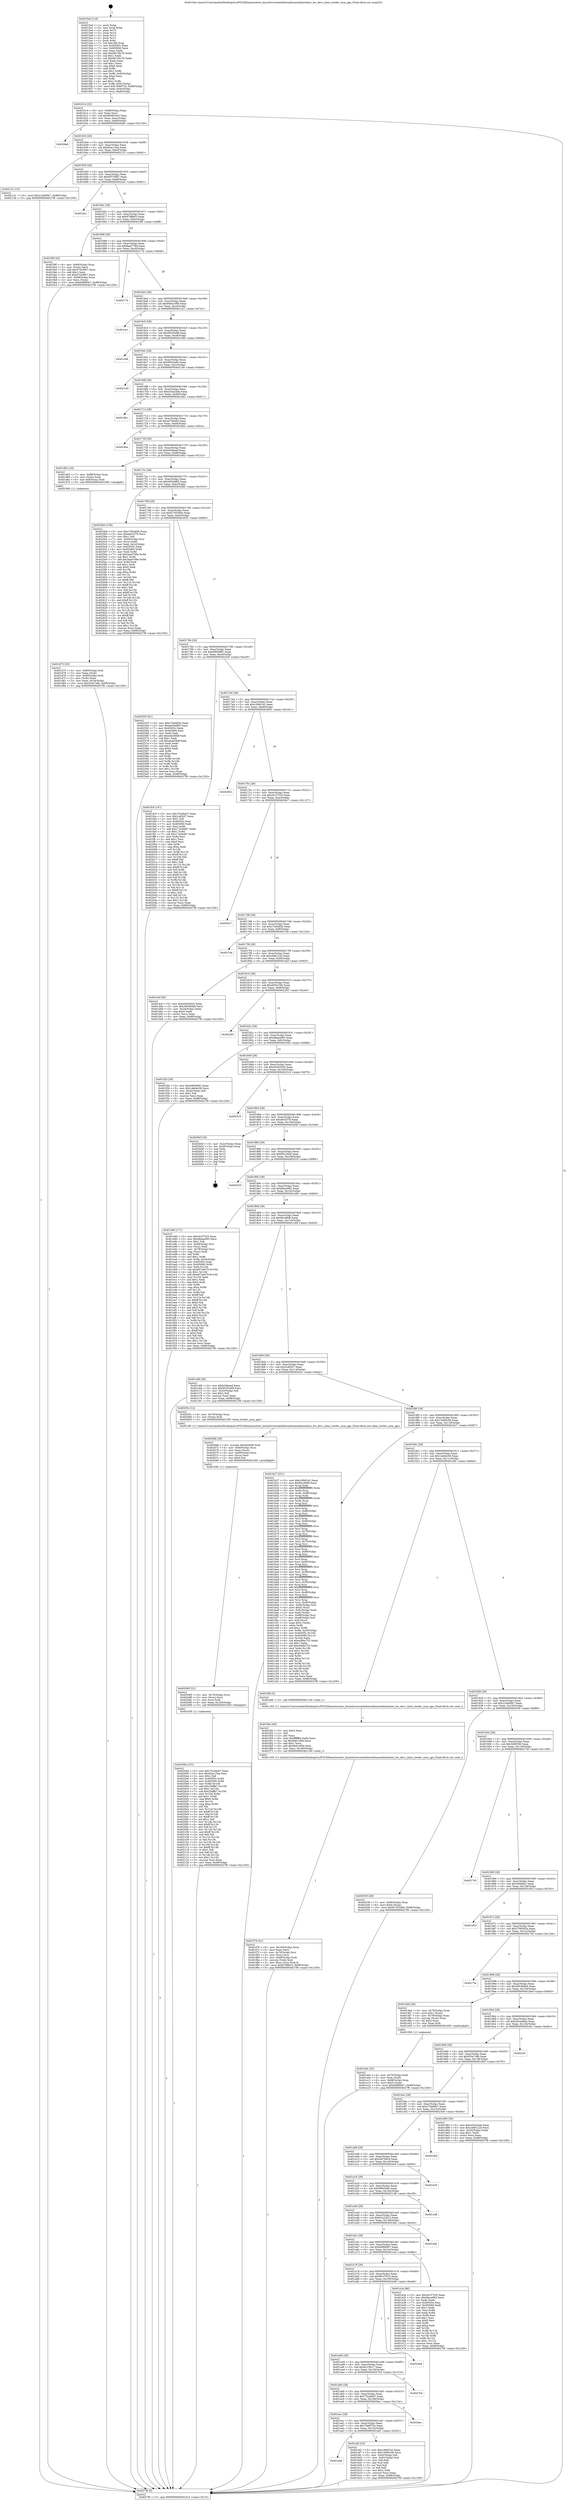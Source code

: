 digraph "0x4015a0" {
  label = "0x4015a0 (/mnt/c/Users/mathe/Desktop/tcc/POCII/binaries/extr_linuxdriversnetethernethuaweihinichinic_hw_dev.c_hinic_hwdev_num_qps_Final-ollvm.out::main(0))"
  labelloc = "t"
  node[shape=record]

  Entry [label="",width=0.3,height=0.3,shape=circle,fillcolor=black,style=filled]
  "0x401614" [label="{
     0x401614 [32]\l
     | [instrs]\l
     &nbsp;&nbsp;0x401614 \<+6\>: mov -0x98(%rbp),%eax\l
     &nbsp;&nbsp;0x40161a \<+2\>: mov %eax,%ecx\l
     &nbsp;&nbsp;0x40161c \<+6\>: sub $0x80081643,%ecx\l
     &nbsp;&nbsp;0x401622 \<+6\>: mov %eax,-0xac(%rbp)\l
     &nbsp;&nbsp;0x401628 \<+6\>: mov %ecx,-0xb0(%rbp)\l
     &nbsp;&nbsp;0x40162e \<+6\>: je 00000000004026a6 \<main+0x1106\>\l
  }"]
  "0x4026a6" [label="{
     0x4026a6\l
  }", style=dashed]
  "0x401634" [label="{
     0x401634 [28]\l
     | [instrs]\l
     &nbsp;&nbsp;0x401634 \<+5\>: jmp 0000000000401639 \<main+0x99\>\l
     &nbsp;&nbsp;0x401639 \<+6\>: mov -0xac(%rbp),%eax\l
     &nbsp;&nbsp;0x40163f \<+5\>: sub $0x82ac15ea,%eax\l
     &nbsp;&nbsp;0x401644 \<+6\>: mov %eax,-0xb4(%rbp)\l
     &nbsp;&nbsp;0x40164a \<+6\>: je 0000000000402131 \<main+0xb91\>\l
  }"]
  Exit [label="",width=0.3,height=0.3,shape=circle,fillcolor=black,style=filled,peripheries=2]
  "0x402131" [label="{
     0x402131 [15]\l
     | [instrs]\l
     &nbsp;&nbsp;0x402131 \<+10\>: movl $0x21de00b7,-0x98(%rbp)\l
     &nbsp;&nbsp;0x40213b \<+5\>: jmp 00000000004027f6 \<main+0x1256\>\l
  }"]
  "0x401650" [label="{
     0x401650 [28]\l
     | [instrs]\l
     &nbsp;&nbsp;0x401650 \<+5\>: jmp 0000000000401655 \<main+0xb5\>\l
     &nbsp;&nbsp;0x401655 \<+6\>: mov -0xac(%rbp),%eax\l
     &nbsp;&nbsp;0x40165b \<+5\>: sub $0x85578fd7,%eax\l
     &nbsp;&nbsp;0x401660 \<+6\>: mov %eax,-0xb8(%rbp)\l
     &nbsp;&nbsp;0x401666 \<+6\>: je 00000000004022a1 \<main+0xd01\>\l
  }"]
  "0x40209a" [label="{
     0x40209a [151]\l
     | [instrs]\l
     &nbsp;&nbsp;0x40209a \<+5\>: mov $0x752e8a07,%eax\l
     &nbsp;&nbsp;0x40209f \<+5\>: mov $0x82ac15ea,%esi\l
     &nbsp;&nbsp;0x4020a4 \<+2\>: mov $0x1,%dl\l
     &nbsp;&nbsp;0x4020a6 \<+8\>: mov 0x40505c,%r8d\l
     &nbsp;&nbsp;0x4020ae \<+8\>: mov 0x405060,%r9d\l
     &nbsp;&nbsp;0x4020b6 \<+3\>: mov %r8d,%r10d\l
     &nbsp;&nbsp;0x4020b9 \<+7\>: add $0x25dffa7,%r10d\l
     &nbsp;&nbsp;0x4020c0 \<+4\>: sub $0x1,%r10d\l
     &nbsp;&nbsp;0x4020c4 \<+7\>: sub $0x25dffa7,%r10d\l
     &nbsp;&nbsp;0x4020cb \<+4\>: imul %r10d,%r8d\l
     &nbsp;&nbsp;0x4020cf \<+4\>: and $0x1,%r8d\l
     &nbsp;&nbsp;0x4020d3 \<+4\>: cmp $0x0,%r8d\l
     &nbsp;&nbsp;0x4020d7 \<+4\>: sete %r11b\l
     &nbsp;&nbsp;0x4020db \<+4\>: cmp $0xa,%r9d\l
     &nbsp;&nbsp;0x4020df \<+3\>: setl %bl\l
     &nbsp;&nbsp;0x4020e2 \<+3\>: mov %r11b,%r14b\l
     &nbsp;&nbsp;0x4020e5 \<+4\>: xor $0xff,%r14b\l
     &nbsp;&nbsp;0x4020e9 \<+3\>: mov %bl,%r15b\l
     &nbsp;&nbsp;0x4020ec \<+4\>: xor $0xff,%r15b\l
     &nbsp;&nbsp;0x4020f0 \<+3\>: xor $0x1,%dl\l
     &nbsp;&nbsp;0x4020f3 \<+3\>: mov %r14b,%r12b\l
     &nbsp;&nbsp;0x4020f6 \<+4\>: and $0xff,%r12b\l
     &nbsp;&nbsp;0x4020fa \<+3\>: and %dl,%r11b\l
     &nbsp;&nbsp;0x4020fd \<+3\>: mov %r15b,%r13b\l
     &nbsp;&nbsp;0x402100 \<+4\>: and $0xff,%r13b\l
     &nbsp;&nbsp;0x402104 \<+2\>: and %dl,%bl\l
     &nbsp;&nbsp;0x402106 \<+3\>: or %r11b,%r12b\l
     &nbsp;&nbsp;0x402109 \<+3\>: or %bl,%r13b\l
     &nbsp;&nbsp;0x40210c \<+3\>: xor %r13b,%r12b\l
     &nbsp;&nbsp;0x40210f \<+3\>: or %r15b,%r14b\l
     &nbsp;&nbsp;0x402112 \<+4\>: xor $0xff,%r14b\l
     &nbsp;&nbsp;0x402116 \<+3\>: or $0x1,%dl\l
     &nbsp;&nbsp;0x402119 \<+3\>: and %dl,%r14b\l
     &nbsp;&nbsp;0x40211c \<+3\>: or %r14b,%r12b\l
     &nbsp;&nbsp;0x40211f \<+4\>: test $0x1,%r12b\l
     &nbsp;&nbsp;0x402123 \<+3\>: cmovne %esi,%eax\l
     &nbsp;&nbsp;0x402126 \<+6\>: mov %eax,-0x98(%rbp)\l
     &nbsp;&nbsp;0x40212c \<+5\>: jmp 00000000004027f6 \<main+0x1256\>\l
  }"]
  "0x4022a1" [label="{
     0x4022a1\l
  }", style=dashed]
  "0x40166c" [label="{
     0x40166c [28]\l
     | [instrs]\l
     &nbsp;&nbsp;0x40166c \<+5\>: jmp 0000000000401671 \<main+0xd1\>\l
     &nbsp;&nbsp;0x401671 \<+6\>: mov -0xac(%rbp),%eax\l
     &nbsp;&nbsp;0x401677 \<+5\>: sub $0x878ffe03,%eax\l
     &nbsp;&nbsp;0x40167c \<+6\>: mov %eax,-0xbc(%rbp)\l
     &nbsp;&nbsp;0x401682 \<+6\>: je 0000000000401f9f \<main+0x9ff\>\l
  }"]
  "0x402085" [label="{
     0x402085 [21]\l
     | [instrs]\l
     &nbsp;&nbsp;0x402085 \<+4\>: mov -0x70(%rbp),%rcx\l
     &nbsp;&nbsp;0x402089 \<+3\>: mov (%rcx),%rcx\l
     &nbsp;&nbsp;0x40208c \<+3\>: mov %rcx,%rdi\l
     &nbsp;&nbsp;0x40208f \<+6\>: mov %eax,-0x164(%rbp)\l
     &nbsp;&nbsp;0x402095 \<+5\>: call 0000000000401030 \<free@plt\>\l
     | [calls]\l
     &nbsp;&nbsp;0x401030 \{1\} (unknown)\l
  }"]
  "0x401f9f" [label="{
     0x401f9f [42]\l
     | [instrs]\l
     &nbsp;&nbsp;0x401f9f \<+4\>: mov -0x68(%rbp),%rax\l
     &nbsp;&nbsp;0x401fa3 \<+2\>: mov (%rax),%ecx\l
     &nbsp;&nbsp;0x401fa5 \<+6\>: add $0xd7d1f667,%ecx\l
     &nbsp;&nbsp;0x401fab \<+3\>: add $0x1,%ecx\l
     &nbsp;&nbsp;0x401fae \<+6\>: sub $0xd7d1f667,%ecx\l
     &nbsp;&nbsp;0x401fb4 \<+4\>: mov -0x68(%rbp),%rax\l
     &nbsp;&nbsp;0x401fb8 \<+2\>: mov %ecx,(%rax)\l
     &nbsp;&nbsp;0x401fba \<+10\>: movl $0x64f990b7,-0x98(%rbp)\l
     &nbsp;&nbsp;0x401fc4 \<+5\>: jmp 00000000004027f6 \<main+0x1256\>\l
  }"]
  "0x401688" [label="{
     0x401688 [28]\l
     | [instrs]\l
     &nbsp;&nbsp;0x401688 \<+5\>: jmp 000000000040168d \<main+0xed\>\l
     &nbsp;&nbsp;0x40168d \<+6\>: mov -0xac(%rbp),%eax\l
     &nbsp;&nbsp;0x401693 \<+5\>: sub $0x8aef778d,%eax\l
     &nbsp;&nbsp;0x401698 \<+6\>: mov %eax,-0xc0(%rbp)\l
     &nbsp;&nbsp;0x40169e \<+6\>: je 000000000040217d \<main+0xbdd\>\l
  }"]
  "0x402068" [label="{
     0x402068 [29]\l
     | [instrs]\l
     &nbsp;&nbsp;0x402068 \<+10\>: movabs $0x4030d6,%rdi\l
     &nbsp;&nbsp;0x402072 \<+4\>: mov -0x60(%rbp),%rcx\l
     &nbsp;&nbsp;0x402076 \<+2\>: mov %eax,(%rcx)\l
     &nbsp;&nbsp;0x402078 \<+4\>: mov -0x60(%rbp),%rcx\l
     &nbsp;&nbsp;0x40207c \<+2\>: mov (%rcx),%esi\l
     &nbsp;&nbsp;0x40207e \<+2\>: mov $0x0,%al\l
     &nbsp;&nbsp;0x402080 \<+5\>: call 0000000000401040 \<printf@plt\>\l
     | [calls]\l
     &nbsp;&nbsp;0x401040 \{1\} (unknown)\l
  }"]
  "0x40217d" [label="{
     0x40217d\l
  }", style=dashed]
  "0x4016a4" [label="{
     0x4016a4 [28]\l
     | [instrs]\l
     &nbsp;&nbsp;0x4016a4 \<+5\>: jmp 00000000004016a9 \<main+0x109\>\l
     &nbsp;&nbsp;0x4016a9 \<+6\>: mov -0xac(%rbp),%eax\l
     &nbsp;&nbsp;0x4016af \<+5\>: sub $0x946d1066,%eax\l
     &nbsp;&nbsp;0x4016b4 \<+6\>: mov %eax,-0xc4(%rbp)\l
     &nbsp;&nbsp;0x4016ba \<+6\>: je 0000000000401ce1 \<main+0x741\>\l
  }"]
  "0x401f76" [label="{
     0x401f76 [41]\l
     | [instrs]\l
     &nbsp;&nbsp;0x401f76 \<+6\>: mov -0x160(%rbp),%ecx\l
     &nbsp;&nbsp;0x401f7c \<+3\>: imul %eax,%ecx\l
     &nbsp;&nbsp;0x401f7f \<+4\>: mov -0x70(%rbp),%rsi\l
     &nbsp;&nbsp;0x401f83 \<+3\>: mov (%rsi),%rsi\l
     &nbsp;&nbsp;0x401f86 \<+4\>: mov -0x68(%rbp),%rdi\l
     &nbsp;&nbsp;0x401f8a \<+3\>: movslq (%rdi),%rdi\l
     &nbsp;&nbsp;0x401f8d \<+3\>: mov %ecx,(%rsi,%rdi,4)\l
     &nbsp;&nbsp;0x401f90 \<+10\>: movl $0x878ffe03,-0x98(%rbp)\l
     &nbsp;&nbsp;0x401f9a \<+5\>: jmp 00000000004027f6 \<main+0x1256\>\l
  }"]
  "0x401ce1" [label="{
     0x401ce1\l
  }", style=dashed]
  "0x4016c0" [label="{
     0x4016c0 [28]\l
     | [instrs]\l
     &nbsp;&nbsp;0x4016c0 \<+5\>: jmp 00000000004016c5 \<main+0x125\>\l
     &nbsp;&nbsp;0x4016c5 \<+6\>: mov -0xac(%rbp),%eax\l
     &nbsp;&nbsp;0x4016cb \<+5\>: sub $0x95203e6f,%eax\l
     &nbsp;&nbsp;0x4016d0 \<+6\>: mov %eax,-0xc8(%rbp)\l
     &nbsp;&nbsp;0x4016d6 \<+6\>: je 0000000000401c86 \<main+0x6e6\>\l
  }"]
  "0x401f4e" [label="{
     0x401f4e [40]\l
     | [instrs]\l
     &nbsp;&nbsp;0x401f4e \<+5\>: mov $0x2,%ecx\l
     &nbsp;&nbsp;0x401f53 \<+1\>: cltd\l
     &nbsp;&nbsp;0x401f54 \<+2\>: idiv %ecx\l
     &nbsp;&nbsp;0x401f56 \<+6\>: imul $0xfffffffe,%edx,%ecx\l
     &nbsp;&nbsp;0x401f5c \<+6\>: sub $0x9e61ef5d,%ecx\l
     &nbsp;&nbsp;0x401f62 \<+3\>: add $0x1,%ecx\l
     &nbsp;&nbsp;0x401f65 \<+6\>: add $0x9e61ef5d,%ecx\l
     &nbsp;&nbsp;0x401f6b \<+6\>: mov %ecx,-0x160(%rbp)\l
     &nbsp;&nbsp;0x401f71 \<+5\>: call 0000000000401160 \<next_i\>\l
     | [calls]\l
     &nbsp;&nbsp;0x401160 \{1\} (/mnt/c/Users/mathe/Desktop/tcc/POCII/binaries/extr_linuxdriversnetethernethuaweihinichinic_hw_dev.c_hinic_hwdev_num_qps_Final-ollvm.out::next_i)\l
  }"]
  "0x401c86" [label="{
     0x401c86\l
  }", style=dashed]
  "0x4016dc" [label="{
     0x4016dc [28]\l
     | [instrs]\l
     &nbsp;&nbsp;0x4016dc \<+5\>: jmp 00000000004016e1 \<main+0x141\>\l
     &nbsp;&nbsp;0x4016e1 \<+6\>: mov -0xac(%rbp),%eax\l
     &nbsp;&nbsp;0x4016e7 \<+5\>: sub $0x995cbafe,%eax\l
     &nbsp;&nbsp;0x4016ec \<+6\>: mov %eax,-0xcc(%rbp)\l
     &nbsp;&nbsp;0x4016f2 \<+6\>: je 0000000000402140 \<main+0xba0\>\l
  }"]
  "0x401e0a" [label="{
     0x401e0a [32]\l
     | [instrs]\l
     &nbsp;&nbsp;0x401e0a \<+4\>: mov -0x70(%rbp),%rdi\l
     &nbsp;&nbsp;0x401e0e \<+3\>: mov %rax,(%rdi)\l
     &nbsp;&nbsp;0x401e11 \<+4\>: mov -0x68(%rbp),%rax\l
     &nbsp;&nbsp;0x401e15 \<+6\>: movl $0x0,(%rax)\l
     &nbsp;&nbsp;0x401e1b \<+10\>: movl $0x64f990b7,-0x98(%rbp)\l
     &nbsp;&nbsp;0x401e25 \<+5\>: jmp 00000000004027f6 \<main+0x1256\>\l
  }"]
  "0x402140" [label="{
     0x402140\l
  }", style=dashed]
  "0x4016f8" [label="{
     0x4016f8 [28]\l
     | [instrs]\l
     &nbsp;&nbsp;0x4016f8 \<+5\>: jmp 00000000004016fd \<main+0x15d\>\l
     &nbsp;&nbsp;0x4016fd \<+6\>: mov -0xac(%rbp),%eax\l
     &nbsp;&nbsp;0x401703 \<+5\>: sub $0xa55a2dab,%eax\l
     &nbsp;&nbsp;0x401708 \<+6\>: mov %eax,-0xd0(%rbp)\l
     &nbsp;&nbsp;0x40170e \<+6\>: je 0000000000401db1 \<main+0x811\>\l
  }"]
  "0x401d75" [label="{
     0x401d75 [30]\l
     | [instrs]\l
     &nbsp;&nbsp;0x401d75 \<+4\>: mov -0x80(%rbp),%rdi\l
     &nbsp;&nbsp;0x401d79 \<+2\>: mov %eax,(%rdi)\l
     &nbsp;&nbsp;0x401d7b \<+4\>: mov -0x80(%rbp),%rdi\l
     &nbsp;&nbsp;0x401d7f \<+2\>: mov (%rdi),%eax\l
     &nbsp;&nbsp;0x401d81 \<+3\>: mov %eax,-0x34(%rbp)\l
     &nbsp;&nbsp;0x401d84 \<+10\>: movl $0x554c7efb,-0x98(%rbp)\l
     &nbsp;&nbsp;0x401d8e \<+5\>: jmp 00000000004027f6 \<main+0x1256\>\l
  }"]
  "0x401db1" [label="{
     0x401db1\l
  }", style=dashed]
  "0x401714" [label="{
     0x401714 [28]\l
     | [instrs]\l
     &nbsp;&nbsp;0x401714 \<+5\>: jmp 0000000000401719 \<main+0x179\>\l
     &nbsp;&nbsp;0x401719 \<+6\>: mov -0xac(%rbp),%eax\l
     &nbsp;&nbsp;0x40171f \<+5\>: sub $0xae783e6a,%eax\l
     &nbsp;&nbsp;0x401724 \<+6\>: mov %eax,-0xd4(%rbp)\l
     &nbsp;&nbsp;0x40172a \<+6\>: je 00000000004024ba \<main+0xf1a\>\l
  }"]
  "0x4015a0" [label="{
     0x4015a0 [116]\l
     | [instrs]\l
     &nbsp;&nbsp;0x4015a0 \<+1\>: push %rbp\l
     &nbsp;&nbsp;0x4015a1 \<+3\>: mov %rsp,%rbp\l
     &nbsp;&nbsp;0x4015a4 \<+2\>: push %r15\l
     &nbsp;&nbsp;0x4015a6 \<+2\>: push %r14\l
     &nbsp;&nbsp;0x4015a8 \<+2\>: push %r13\l
     &nbsp;&nbsp;0x4015aa \<+2\>: push %r12\l
     &nbsp;&nbsp;0x4015ac \<+1\>: push %rbx\l
     &nbsp;&nbsp;0x4015ad \<+7\>: sub $0x188,%rsp\l
     &nbsp;&nbsp;0x4015b4 \<+7\>: mov 0x40505c,%eax\l
     &nbsp;&nbsp;0x4015bb \<+7\>: mov 0x405060,%ecx\l
     &nbsp;&nbsp;0x4015c2 \<+2\>: mov %eax,%edx\l
     &nbsp;&nbsp;0x4015c4 \<+6\>: add $0x98136c76,%edx\l
     &nbsp;&nbsp;0x4015ca \<+3\>: sub $0x1,%edx\l
     &nbsp;&nbsp;0x4015cd \<+6\>: sub $0x98136c76,%edx\l
     &nbsp;&nbsp;0x4015d3 \<+3\>: imul %edx,%eax\l
     &nbsp;&nbsp;0x4015d6 \<+3\>: and $0x1,%eax\l
     &nbsp;&nbsp;0x4015d9 \<+3\>: cmp $0x0,%eax\l
     &nbsp;&nbsp;0x4015dc \<+4\>: sete %r8b\l
     &nbsp;&nbsp;0x4015e0 \<+4\>: and $0x1,%r8b\l
     &nbsp;&nbsp;0x4015e4 \<+7\>: mov %r8b,-0x92(%rbp)\l
     &nbsp;&nbsp;0x4015eb \<+3\>: cmp $0xa,%ecx\l
     &nbsp;&nbsp;0x4015ee \<+4\>: setl %r8b\l
     &nbsp;&nbsp;0x4015f2 \<+4\>: and $0x1,%r8b\l
     &nbsp;&nbsp;0x4015f6 \<+7\>: mov %r8b,-0x91(%rbp)\l
     &nbsp;&nbsp;0x4015fd \<+10\>: movl $0x78d0f73a,-0x98(%rbp)\l
     &nbsp;&nbsp;0x401607 \<+6\>: mov %edi,-0x9c(%rbp)\l
     &nbsp;&nbsp;0x40160d \<+7\>: mov %rsi,-0xa8(%rbp)\l
  }"]
  "0x4024ba" [label="{
     0x4024ba\l
  }", style=dashed]
  "0x401730" [label="{
     0x401730 [28]\l
     | [instrs]\l
     &nbsp;&nbsp;0x401730 \<+5\>: jmp 0000000000401735 \<main+0x195\>\l
     &nbsp;&nbsp;0x401735 \<+6\>: mov -0xac(%rbp),%eax\l
     &nbsp;&nbsp;0x40173b \<+5\>: sub $0xb3fdeaef,%eax\l
     &nbsp;&nbsp;0x401740 \<+6\>: mov %eax,-0xd8(%rbp)\l
     &nbsp;&nbsp;0x401746 \<+6\>: je 0000000000401d62 \<main+0x7c2\>\l
  }"]
  "0x4027f6" [label="{
     0x4027f6 [5]\l
     | [instrs]\l
     &nbsp;&nbsp;0x4027f6 \<+5\>: jmp 0000000000401614 \<main+0x74\>\l
  }"]
  "0x401d62" [label="{
     0x401d62 [19]\l
     | [instrs]\l
     &nbsp;&nbsp;0x401d62 \<+7\>: mov -0x88(%rbp),%rax\l
     &nbsp;&nbsp;0x401d69 \<+3\>: mov (%rax),%rax\l
     &nbsp;&nbsp;0x401d6c \<+4\>: mov 0x8(%rax),%rdi\l
     &nbsp;&nbsp;0x401d70 \<+5\>: call 0000000000401060 \<atoi@plt\>\l
     | [calls]\l
     &nbsp;&nbsp;0x401060 \{1\} (unknown)\l
  }"]
  "0x40174c" [label="{
     0x40174c [28]\l
     | [instrs]\l
     &nbsp;&nbsp;0x40174c \<+5\>: jmp 0000000000401751 \<main+0x1b1\>\l
     &nbsp;&nbsp;0x401751 \<+6\>: mov -0xac(%rbp),%eax\l
     &nbsp;&nbsp;0x401757 \<+5\>: sub $0xb65dd8f2,%eax\l
     &nbsp;&nbsp;0x40175c \<+6\>: mov %eax,-0xdc(%rbp)\l
     &nbsp;&nbsp;0x401762 \<+6\>: je 00000000004025b0 \<main+0x1010\>\l
  }"]
  "0x401ae8" [label="{
     0x401ae8\l
  }", style=dashed]
  "0x4025b0" [label="{
     0x4025b0 [159]\l
     | [instrs]\l
     &nbsp;&nbsp;0x4025b0 \<+5\>: mov $0xc7b0e82b,%eax\l
     &nbsp;&nbsp;0x4025b5 \<+5\>: mov $0xe6cf1f76,%ecx\l
     &nbsp;&nbsp;0x4025ba \<+2\>: mov $0x1,%dl\l
     &nbsp;&nbsp;0x4025bc \<+7\>: mov -0x90(%rbp),%rsi\l
     &nbsp;&nbsp;0x4025c3 \<+2\>: mov (%rsi),%edi\l
     &nbsp;&nbsp;0x4025c5 \<+3\>: mov %edi,-0x2c(%rbp)\l
     &nbsp;&nbsp;0x4025c8 \<+7\>: mov 0x40505c,%edi\l
     &nbsp;&nbsp;0x4025cf \<+8\>: mov 0x405060,%r8d\l
     &nbsp;&nbsp;0x4025d7 \<+3\>: mov %edi,%r9d\l
     &nbsp;&nbsp;0x4025da \<+7\>: sub $0x3aad769e,%r9d\l
     &nbsp;&nbsp;0x4025e1 \<+4\>: sub $0x1,%r9d\l
     &nbsp;&nbsp;0x4025e5 \<+7\>: add $0x3aad769e,%r9d\l
     &nbsp;&nbsp;0x4025ec \<+4\>: imul %r9d,%edi\l
     &nbsp;&nbsp;0x4025f0 \<+3\>: and $0x1,%edi\l
     &nbsp;&nbsp;0x4025f3 \<+3\>: cmp $0x0,%edi\l
     &nbsp;&nbsp;0x4025f6 \<+4\>: sete %r10b\l
     &nbsp;&nbsp;0x4025fa \<+4\>: cmp $0xa,%r8d\l
     &nbsp;&nbsp;0x4025fe \<+4\>: setl %r11b\l
     &nbsp;&nbsp;0x402602 \<+3\>: mov %r10b,%bl\l
     &nbsp;&nbsp;0x402605 \<+3\>: xor $0xff,%bl\l
     &nbsp;&nbsp;0x402608 \<+3\>: mov %r11b,%r14b\l
     &nbsp;&nbsp;0x40260b \<+4\>: xor $0xff,%r14b\l
     &nbsp;&nbsp;0x40260f \<+3\>: xor $0x1,%dl\l
     &nbsp;&nbsp;0x402612 \<+3\>: mov %bl,%r15b\l
     &nbsp;&nbsp;0x402615 \<+4\>: and $0xff,%r15b\l
     &nbsp;&nbsp;0x402619 \<+3\>: and %dl,%r10b\l
     &nbsp;&nbsp;0x40261c \<+3\>: mov %r14b,%r12b\l
     &nbsp;&nbsp;0x40261f \<+4\>: and $0xff,%r12b\l
     &nbsp;&nbsp;0x402623 \<+3\>: and %dl,%r11b\l
     &nbsp;&nbsp;0x402626 \<+3\>: or %r10b,%r15b\l
     &nbsp;&nbsp;0x402629 \<+3\>: or %r11b,%r12b\l
     &nbsp;&nbsp;0x40262c \<+3\>: xor %r12b,%r15b\l
     &nbsp;&nbsp;0x40262f \<+3\>: or %r14b,%bl\l
     &nbsp;&nbsp;0x402632 \<+3\>: xor $0xff,%bl\l
     &nbsp;&nbsp;0x402635 \<+3\>: or $0x1,%dl\l
     &nbsp;&nbsp;0x402638 \<+2\>: and %dl,%bl\l
     &nbsp;&nbsp;0x40263a \<+3\>: or %bl,%r15b\l
     &nbsp;&nbsp;0x40263d \<+4\>: test $0x1,%r15b\l
     &nbsp;&nbsp;0x402641 \<+3\>: cmovne %ecx,%eax\l
     &nbsp;&nbsp;0x402644 \<+6\>: mov %eax,-0x98(%rbp)\l
     &nbsp;&nbsp;0x40264a \<+5\>: jmp 00000000004027f6 \<main+0x1256\>\l
  }"]
  "0x401768" [label="{
     0x401768 [28]\l
     | [instrs]\l
     &nbsp;&nbsp;0x401768 \<+5\>: jmp 000000000040176d \<main+0x1cd\>\l
     &nbsp;&nbsp;0x40176d \<+6\>: mov -0xac(%rbp),%eax\l
     &nbsp;&nbsp;0x401773 \<+5\>: sub $0xb7355d04,%eax\l
     &nbsp;&nbsp;0x401778 \<+6\>: mov %eax,-0xe0(%rbp)\l
     &nbsp;&nbsp;0x40177e \<+6\>: je 0000000000402555 \<main+0xfb5\>\l
  }"]
  "0x401af2" [label="{
     0x401af2 [53]\l
     | [instrs]\l
     &nbsp;&nbsp;0x401af2 \<+5\>: mov $0xc36bf1e2,%eax\l
     &nbsp;&nbsp;0x401af7 \<+5\>: mov $0x15d60c58,%ecx\l
     &nbsp;&nbsp;0x401afc \<+6\>: mov -0x92(%rbp),%dl\l
     &nbsp;&nbsp;0x401b02 \<+7\>: mov -0x91(%rbp),%sil\l
     &nbsp;&nbsp;0x401b09 \<+3\>: mov %dl,%dil\l
     &nbsp;&nbsp;0x401b0c \<+3\>: and %sil,%dil\l
     &nbsp;&nbsp;0x401b0f \<+3\>: xor %sil,%dl\l
     &nbsp;&nbsp;0x401b12 \<+3\>: or %dl,%dil\l
     &nbsp;&nbsp;0x401b15 \<+4\>: test $0x1,%dil\l
     &nbsp;&nbsp;0x401b19 \<+3\>: cmovne %ecx,%eax\l
     &nbsp;&nbsp;0x401b1c \<+6\>: mov %eax,-0x98(%rbp)\l
     &nbsp;&nbsp;0x401b22 \<+5\>: jmp 00000000004027f6 \<main+0x1256\>\l
  }"]
  "0x402555" [label="{
     0x402555 [91]\l
     | [instrs]\l
     &nbsp;&nbsp;0x402555 \<+5\>: mov $0xc7b0e82b,%eax\l
     &nbsp;&nbsp;0x40255a \<+5\>: mov $0xb65dd8f2,%ecx\l
     &nbsp;&nbsp;0x40255f \<+7\>: mov 0x40505c,%edx\l
     &nbsp;&nbsp;0x402566 \<+7\>: mov 0x405060,%esi\l
     &nbsp;&nbsp;0x40256d \<+2\>: mov %edx,%edi\l
     &nbsp;&nbsp;0x40256f \<+6\>: add $0xe4ed58df,%edi\l
     &nbsp;&nbsp;0x402575 \<+3\>: sub $0x1,%edi\l
     &nbsp;&nbsp;0x402578 \<+6\>: sub $0xe4ed58df,%edi\l
     &nbsp;&nbsp;0x40257e \<+3\>: imul %edi,%edx\l
     &nbsp;&nbsp;0x402581 \<+3\>: and $0x1,%edx\l
     &nbsp;&nbsp;0x402584 \<+3\>: cmp $0x0,%edx\l
     &nbsp;&nbsp;0x402587 \<+4\>: sete %r8b\l
     &nbsp;&nbsp;0x40258b \<+3\>: cmp $0xa,%esi\l
     &nbsp;&nbsp;0x40258e \<+4\>: setl %r9b\l
     &nbsp;&nbsp;0x402592 \<+3\>: mov %r8b,%r10b\l
     &nbsp;&nbsp;0x402595 \<+3\>: and %r9b,%r10b\l
     &nbsp;&nbsp;0x402598 \<+3\>: xor %r9b,%r8b\l
     &nbsp;&nbsp;0x40259b \<+3\>: or %r8b,%r10b\l
     &nbsp;&nbsp;0x40259e \<+4\>: test $0x1,%r10b\l
     &nbsp;&nbsp;0x4025a2 \<+3\>: cmovne %ecx,%eax\l
     &nbsp;&nbsp;0x4025a5 \<+6\>: mov %eax,-0x98(%rbp)\l
     &nbsp;&nbsp;0x4025ab \<+5\>: jmp 00000000004027f6 \<main+0x1256\>\l
  }"]
  "0x401784" [label="{
     0x401784 [28]\l
     | [instrs]\l
     &nbsp;&nbsp;0x401784 \<+5\>: jmp 0000000000401789 \<main+0x1e9\>\l
     &nbsp;&nbsp;0x401789 \<+6\>: mov -0xac(%rbp),%eax\l
     &nbsp;&nbsp;0x40178f \<+5\>: sub $0xb96568f1,%eax\l
     &nbsp;&nbsp;0x401794 \<+6\>: mov %eax,-0xe4(%rbp)\l
     &nbsp;&nbsp;0x40179a \<+6\>: je 0000000000401fc9 \<main+0xa29\>\l
  }"]
  "0x401acc" [label="{
     0x401acc [28]\l
     | [instrs]\l
     &nbsp;&nbsp;0x401acc \<+5\>: jmp 0000000000401ad1 \<main+0x531\>\l
     &nbsp;&nbsp;0x401ad1 \<+6\>: mov -0xac(%rbp),%eax\l
     &nbsp;&nbsp;0x401ad7 \<+5\>: sub $0x78d0f73a,%eax\l
     &nbsp;&nbsp;0x401adc \<+6\>: mov %eax,-0x15c(%rbp)\l
     &nbsp;&nbsp;0x401ae2 \<+6\>: je 0000000000401af2 \<main+0x552\>\l
  }"]
  "0x401fc9" [label="{
     0x401fc9 [147]\l
     | [instrs]\l
     &nbsp;&nbsp;0x401fc9 \<+5\>: mov $0x752e8a07,%eax\l
     &nbsp;&nbsp;0x401fce \<+5\>: mov $0x2cdf2d7,%ecx\l
     &nbsp;&nbsp;0x401fd3 \<+2\>: mov $0x1,%dl\l
     &nbsp;&nbsp;0x401fd5 \<+7\>: mov 0x40505c,%esi\l
     &nbsp;&nbsp;0x401fdc \<+7\>: mov 0x405060,%edi\l
     &nbsp;&nbsp;0x401fe3 \<+3\>: mov %esi,%r8d\l
     &nbsp;&nbsp;0x401fe6 \<+7\>: add $0x17426d87,%r8d\l
     &nbsp;&nbsp;0x401fed \<+4\>: sub $0x1,%r8d\l
     &nbsp;&nbsp;0x401ff1 \<+7\>: sub $0x17426d87,%r8d\l
     &nbsp;&nbsp;0x401ff8 \<+4\>: imul %r8d,%esi\l
     &nbsp;&nbsp;0x401ffc \<+3\>: and $0x1,%esi\l
     &nbsp;&nbsp;0x401fff \<+3\>: cmp $0x0,%esi\l
     &nbsp;&nbsp;0x402002 \<+4\>: sete %r9b\l
     &nbsp;&nbsp;0x402006 \<+3\>: cmp $0xa,%edi\l
     &nbsp;&nbsp;0x402009 \<+4\>: setl %r10b\l
     &nbsp;&nbsp;0x40200d \<+3\>: mov %r9b,%r11b\l
     &nbsp;&nbsp;0x402010 \<+4\>: xor $0xff,%r11b\l
     &nbsp;&nbsp;0x402014 \<+3\>: mov %r10b,%bl\l
     &nbsp;&nbsp;0x402017 \<+3\>: xor $0xff,%bl\l
     &nbsp;&nbsp;0x40201a \<+3\>: xor $0x1,%dl\l
     &nbsp;&nbsp;0x40201d \<+3\>: mov %r11b,%r14b\l
     &nbsp;&nbsp;0x402020 \<+4\>: and $0xff,%r14b\l
     &nbsp;&nbsp;0x402024 \<+3\>: and %dl,%r9b\l
     &nbsp;&nbsp;0x402027 \<+3\>: mov %bl,%r15b\l
     &nbsp;&nbsp;0x40202a \<+4\>: and $0xff,%r15b\l
     &nbsp;&nbsp;0x40202e \<+3\>: and %dl,%r10b\l
     &nbsp;&nbsp;0x402031 \<+3\>: or %r9b,%r14b\l
     &nbsp;&nbsp;0x402034 \<+3\>: or %r10b,%r15b\l
     &nbsp;&nbsp;0x402037 \<+3\>: xor %r15b,%r14b\l
     &nbsp;&nbsp;0x40203a \<+3\>: or %bl,%r11b\l
     &nbsp;&nbsp;0x40203d \<+4\>: xor $0xff,%r11b\l
     &nbsp;&nbsp;0x402041 \<+3\>: or $0x1,%dl\l
     &nbsp;&nbsp;0x402044 \<+3\>: and %dl,%r11b\l
     &nbsp;&nbsp;0x402047 \<+3\>: or %r11b,%r14b\l
     &nbsp;&nbsp;0x40204a \<+4\>: test $0x1,%r14b\l
     &nbsp;&nbsp;0x40204e \<+3\>: cmovne %ecx,%eax\l
     &nbsp;&nbsp;0x402051 \<+6\>: mov %eax,-0x98(%rbp)\l
     &nbsp;&nbsp;0x402057 \<+5\>: jmp 00000000004027f6 \<main+0x1256\>\l
  }"]
  "0x4017a0" [label="{
     0x4017a0 [28]\l
     | [instrs]\l
     &nbsp;&nbsp;0x4017a0 \<+5\>: jmp 00000000004017a5 \<main+0x205\>\l
     &nbsp;&nbsp;0x4017a5 \<+6\>: mov -0xac(%rbp),%eax\l
     &nbsp;&nbsp;0x4017ab \<+5\>: sub $0xc36bf1e2,%eax\l
     &nbsp;&nbsp;0x4017b0 \<+6\>: mov %eax,-0xe8(%rbp)\l
     &nbsp;&nbsp;0x4017b6 \<+6\>: je 0000000000402661 \<main+0x10c1\>\l
  }"]
  "0x4026ec" [label="{
     0x4026ec\l
  }", style=dashed]
  "0x402661" [label="{
     0x402661\l
  }", style=dashed]
  "0x4017bc" [label="{
     0x4017bc [28]\l
     | [instrs]\l
     &nbsp;&nbsp;0x4017bc \<+5\>: jmp 00000000004017c1 \<main+0x221\>\l
     &nbsp;&nbsp;0x4017c1 \<+6\>: mov -0xac(%rbp),%eax\l
     &nbsp;&nbsp;0x4017c7 \<+5\>: sub $0xc61f7325,%eax\l
     &nbsp;&nbsp;0x4017cc \<+6\>: mov %eax,-0xec(%rbp)\l
     &nbsp;&nbsp;0x4017d2 \<+6\>: je 00000000004026c7 \<main+0x1127\>\l
  }"]
  "0x401ab0" [label="{
     0x401ab0 [28]\l
     | [instrs]\l
     &nbsp;&nbsp;0x401ab0 \<+5\>: jmp 0000000000401ab5 \<main+0x515\>\l
     &nbsp;&nbsp;0x401ab5 \<+6\>: mov -0xac(%rbp),%eax\l
     &nbsp;&nbsp;0x401abb \<+5\>: sub $0x752e8a07,%eax\l
     &nbsp;&nbsp;0x401ac0 \<+6\>: mov %eax,-0x158(%rbp)\l
     &nbsp;&nbsp;0x401ac6 \<+6\>: je 00000000004026ec \<main+0x114c\>\l
  }"]
  "0x4026c7" [label="{
     0x4026c7\l
  }", style=dashed]
  "0x4017d8" [label="{
     0x4017d8 [28]\l
     | [instrs]\l
     &nbsp;&nbsp;0x4017d8 \<+5\>: jmp 00000000004017dd \<main+0x23d\>\l
     &nbsp;&nbsp;0x4017dd \<+6\>: mov -0xac(%rbp),%eax\l
     &nbsp;&nbsp;0x4017e3 \<+5\>: sub $0xc7b0e82b,%eax\l
     &nbsp;&nbsp;0x4017e8 \<+6\>: mov %eax,-0xf0(%rbp)\l
     &nbsp;&nbsp;0x4017ee \<+6\>: je 00000000004027de \<main+0x123e\>\l
  }"]
  "0x4027b4" [label="{
     0x4027b4\l
  }", style=dashed]
  "0x4027de" [label="{
     0x4027de\l
  }", style=dashed]
  "0x4017f4" [label="{
     0x4017f4 [28]\l
     | [instrs]\l
     &nbsp;&nbsp;0x4017f4 \<+5\>: jmp 00000000004017f9 \<main+0x259\>\l
     &nbsp;&nbsp;0x4017f9 \<+6\>: mov -0xac(%rbp),%eax\l
     &nbsp;&nbsp;0x4017ff \<+5\>: sub $0xcdd61c2d,%eax\l
     &nbsp;&nbsp;0x401804 \<+6\>: mov %eax,-0xf4(%rbp)\l
     &nbsp;&nbsp;0x40180a \<+6\>: je 0000000000401dcf \<main+0x82f\>\l
  }"]
  "0x401a94" [label="{
     0x401a94 [28]\l
     | [instrs]\l
     &nbsp;&nbsp;0x401a94 \<+5\>: jmp 0000000000401a99 \<main+0x4f9\>\l
     &nbsp;&nbsp;0x401a99 \<+6\>: mov -0xac(%rbp),%eax\l
     &nbsp;&nbsp;0x401a9f \<+5\>: sub $0x6c15fcc7,%eax\l
     &nbsp;&nbsp;0x401aa4 \<+6\>: mov %eax,-0x154(%rbp)\l
     &nbsp;&nbsp;0x401aaa \<+6\>: je 00000000004027b4 \<main+0x1214\>\l
  }"]
  "0x401dcf" [label="{
     0x401dcf [30]\l
     | [instrs]\l
     &nbsp;&nbsp;0x401dcf \<+5\>: mov $0xe0402634,%eax\l
     &nbsp;&nbsp;0x401dd4 \<+5\>: mov $0x3843b6b9,%ecx\l
     &nbsp;&nbsp;0x401dd9 \<+3\>: mov -0x34(%rbp),%edx\l
     &nbsp;&nbsp;0x401ddc \<+3\>: cmp $0x0,%edx\l
     &nbsp;&nbsp;0x401ddf \<+3\>: cmove %ecx,%eax\l
     &nbsp;&nbsp;0x401de2 \<+6\>: mov %eax,-0x98(%rbp)\l
     &nbsp;&nbsp;0x401de8 \<+5\>: jmp 00000000004027f6 \<main+0x1256\>\l
  }"]
  "0x401810" [label="{
     0x401810 [28]\l
     | [instrs]\l
     &nbsp;&nbsp;0x401810 \<+5\>: jmp 0000000000401815 \<main+0x275\>\l
     &nbsp;&nbsp;0x401815 \<+6\>: mov -0xac(%rbp),%eax\l
     &nbsp;&nbsp;0x40181b \<+5\>: sub $0xd5f2a70b,%eax\l
     &nbsp;&nbsp;0x401820 \<+6\>: mov %eax,-0xf8(%rbp)\l
     &nbsp;&nbsp;0x401826 \<+6\>: je 0000000000402283 \<main+0xce3\>\l
  }"]
  "0x402448" [label="{
     0x402448\l
  }", style=dashed]
  "0x402283" [label="{
     0x402283\l
  }", style=dashed]
  "0x40182c" [label="{
     0x40182c [28]\l
     | [instrs]\l
     &nbsp;&nbsp;0x40182c \<+5\>: jmp 0000000000401831 \<main+0x291\>\l
     &nbsp;&nbsp;0x401831 \<+6\>: mov -0xac(%rbp),%eax\l
     &nbsp;&nbsp;0x401837 \<+5\>: sub $0xd6eea093,%eax\l
     &nbsp;&nbsp;0x40183c \<+6\>: mov %eax,-0xfc(%rbp)\l
     &nbsp;&nbsp;0x401842 \<+6\>: je 0000000000401f2b \<main+0x98b\>\l
  }"]
  "0x401a78" [label="{
     0x401a78 [28]\l
     | [instrs]\l
     &nbsp;&nbsp;0x401a78 \<+5\>: jmp 0000000000401a7d \<main+0x4dd\>\l
     &nbsp;&nbsp;0x401a7d \<+6\>: mov -0xac(%rbp),%eax\l
     &nbsp;&nbsp;0x401a83 \<+5\>: sub $0x681f7914,%eax\l
     &nbsp;&nbsp;0x401a88 \<+6\>: mov %eax,-0x150(%rbp)\l
     &nbsp;&nbsp;0x401a8e \<+6\>: je 0000000000402448 \<main+0xea8\>\l
  }"]
  "0x401f2b" [label="{
     0x401f2b [30]\l
     | [instrs]\l
     &nbsp;&nbsp;0x401f2b \<+5\>: mov $0xb96568f1,%eax\l
     &nbsp;&nbsp;0x401f30 \<+5\>: mov $0x1de6dc58,%ecx\l
     &nbsp;&nbsp;0x401f35 \<+3\>: mov -0x2e(%rbp),%dl\l
     &nbsp;&nbsp;0x401f38 \<+3\>: test $0x1,%dl\l
     &nbsp;&nbsp;0x401f3b \<+3\>: cmovne %ecx,%eax\l
     &nbsp;&nbsp;0x401f3e \<+6\>: mov %eax,-0x98(%rbp)\l
     &nbsp;&nbsp;0x401f44 \<+5\>: jmp 00000000004027f6 \<main+0x1256\>\l
  }"]
  "0x401848" [label="{
     0x401848 [28]\l
     | [instrs]\l
     &nbsp;&nbsp;0x401848 \<+5\>: jmp 000000000040184d \<main+0x2ad\>\l
     &nbsp;&nbsp;0x40184d \<+6\>: mov -0xac(%rbp),%eax\l
     &nbsp;&nbsp;0x401853 \<+5\>: sub $0xe0402634,%eax\l
     &nbsp;&nbsp;0x401858 \<+6\>: mov %eax,-0x100(%rbp)\l
     &nbsp;&nbsp;0x40185e \<+6\>: je 0000000000402516 \<main+0xf76\>\l
  }"]
  "0x401e2a" [label="{
     0x401e2a [86]\l
     | [instrs]\l
     &nbsp;&nbsp;0x401e2a \<+5\>: mov $0xc61f7325,%eax\l
     &nbsp;&nbsp;0x401e2f \<+5\>: mov $0xfdace962,%ecx\l
     &nbsp;&nbsp;0x401e34 \<+2\>: xor %edx,%edx\l
     &nbsp;&nbsp;0x401e36 \<+7\>: mov 0x40505c,%esi\l
     &nbsp;&nbsp;0x401e3d \<+7\>: mov 0x405060,%edi\l
     &nbsp;&nbsp;0x401e44 \<+3\>: sub $0x1,%edx\l
     &nbsp;&nbsp;0x401e47 \<+3\>: mov %esi,%r8d\l
     &nbsp;&nbsp;0x401e4a \<+3\>: add %edx,%r8d\l
     &nbsp;&nbsp;0x401e4d \<+4\>: imul %r8d,%esi\l
     &nbsp;&nbsp;0x401e51 \<+3\>: and $0x1,%esi\l
     &nbsp;&nbsp;0x401e54 \<+3\>: cmp $0x0,%esi\l
     &nbsp;&nbsp;0x401e57 \<+4\>: sete %r9b\l
     &nbsp;&nbsp;0x401e5b \<+3\>: cmp $0xa,%edi\l
     &nbsp;&nbsp;0x401e5e \<+4\>: setl %r10b\l
     &nbsp;&nbsp;0x401e62 \<+3\>: mov %r9b,%r11b\l
     &nbsp;&nbsp;0x401e65 \<+3\>: and %r10b,%r11b\l
     &nbsp;&nbsp;0x401e68 \<+3\>: xor %r10b,%r9b\l
     &nbsp;&nbsp;0x401e6b \<+3\>: or %r9b,%r11b\l
     &nbsp;&nbsp;0x401e6e \<+4\>: test $0x1,%r11b\l
     &nbsp;&nbsp;0x401e72 \<+3\>: cmovne %ecx,%eax\l
     &nbsp;&nbsp;0x401e75 \<+6\>: mov %eax,-0x98(%rbp)\l
     &nbsp;&nbsp;0x401e7b \<+5\>: jmp 00000000004027f6 \<main+0x1256\>\l
  }"]
  "0x402516" [label="{
     0x402516\l
  }", style=dashed]
  "0x401864" [label="{
     0x401864 [28]\l
     | [instrs]\l
     &nbsp;&nbsp;0x401864 \<+5\>: jmp 0000000000401869 \<main+0x2c9\>\l
     &nbsp;&nbsp;0x401869 \<+6\>: mov -0xac(%rbp),%eax\l
     &nbsp;&nbsp;0x40186f \<+5\>: sub $0xe6cf1f76,%eax\l
     &nbsp;&nbsp;0x401874 \<+6\>: mov %eax,-0x104(%rbp)\l
     &nbsp;&nbsp;0x40187a \<+6\>: je 000000000040264f \<main+0x10af\>\l
  }"]
  "0x401a5c" [label="{
     0x401a5c [28]\l
     | [instrs]\l
     &nbsp;&nbsp;0x401a5c \<+5\>: jmp 0000000000401a61 \<main+0x4c1\>\l
     &nbsp;&nbsp;0x401a61 \<+6\>: mov -0xac(%rbp),%eax\l
     &nbsp;&nbsp;0x401a67 \<+5\>: sub $0x64f990b7,%eax\l
     &nbsp;&nbsp;0x401a6c \<+6\>: mov %eax,-0x14c(%rbp)\l
     &nbsp;&nbsp;0x401a72 \<+6\>: je 0000000000401e2a \<main+0x88a\>\l
  }"]
  "0x40264f" [label="{
     0x40264f [18]\l
     | [instrs]\l
     &nbsp;&nbsp;0x40264f \<+3\>: mov -0x2c(%rbp),%eax\l
     &nbsp;&nbsp;0x402652 \<+4\>: lea -0x28(%rbp),%rsp\l
     &nbsp;&nbsp;0x402656 \<+1\>: pop %rbx\l
     &nbsp;&nbsp;0x402657 \<+2\>: pop %r12\l
     &nbsp;&nbsp;0x402659 \<+2\>: pop %r13\l
     &nbsp;&nbsp;0x40265b \<+2\>: pop %r14\l
     &nbsp;&nbsp;0x40265d \<+2\>: pop %r15\l
     &nbsp;&nbsp;0x40265f \<+1\>: pop %rbp\l
     &nbsp;&nbsp;0x402660 \<+1\>: ret\l
  }"]
  "0x401880" [label="{
     0x401880 [28]\l
     | [instrs]\l
     &nbsp;&nbsp;0x401880 \<+5\>: jmp 0000000000401885 \<main+0x2e5\>\l
     &nbsp;&nbsp;0x401885 \<+6\>: mov -0xac(%rbp),%eax\l
     &nbsp;&nbsp;0x40188b \<+5\>: sub $0xf9323fc9,%eax\l
     &nbsp;&nbsp;0x401890 \<+6\>: mov %eax,-0x108(%rbp)\l
     &nbsp;&nbsp;0x401896 \<+6\>: je 0000000000402525 \<main+0xf85\>\l
  }"]
  "0x4023de" [label="{
     0x4023de\l
  }", style=dashed]
  "0x402525" [label="{
     0x402525\l
  }", style=dashed]
  "0x40189c" [label="{
     0x40189c [28]\l
     | [instrs]\l
     &nbsp;&nbsp;0x40189c \<+5\>: jmp 00000000004018a1 \<main+0x301\>\l
     &nbsp;&nbsp;0x4018a1 \<+6\>: mov -0xac(%rbp),%eax\l
     &nbsp;&nbsp;0x4018a7 \<+5\>: sub $0xfdace962,%eax\l
     &nbsp;&nbsp;0x4018ac \<+6\>: mov %eax,-0x10c(%rbp)\l
     &nbsp;&nbsp;0x4018b2 \<+6\>: je 0000000000401e80 \<main+0x8e0\>\l
  }"]
  "0x401a40" [label="{
     0x401a40 [28]\l
     | [instrs]\l
     &nbsp;&nbsp;0x401a40 \<+5\>: jmp 0000000000401a45 \<main+0x4a5\>\l
     &nbsp;&nbsp;0x401a45 \<+6\>: mov -0xac(%rbp),%eax\l
     &nbsp;&nbsp;0x401a4b \<+5\>: sub $0x61a22b13,%eax\l
     &nbsp;&nbsp;0x401a50 \<+6\>: mov %eax,-0x148(%rbp)\l
     &nbsp;&nbsp;0x401a56 \<+6\>: je 00000000004023de \<main+0xe3e\>\l
  }"]
  "0x401e80" [label="{
     0x401e80 [171]\l
     | [instrs]\l
     &nbsp;&nbsp;0x401e80 \<+5\>: mov $0xc61f7325,%eax\l
     &nbsp;&nbsp;0x401e85 \<+5\>: mov $0xd6eea093,%ecx\l
     &nbsp;&nbsp;0x401e8a \<+2\>: mov $0x1,%dl\l
     &nbsp;&nbsp;0x401e8c \<+4\>: mov -0x68(%rbp),%rsi\l
     &nbsp;&nbsp;0x401e90 \<+2\>: mov (%rsi),%edi\l
     &nbsp;&nbsp;0x401e92 \<+4\>: mov -0x78(%rbp),%rsi\l
     &nbsp;&nbsp;0x401e96 \<+2\>: cmp (%rsi),%edi\l
     &nbsp;&nbsp;0x401e98 \<+4\>: setl %r8b\l
     &nbsp;&nbsp;0x401e9c \<+4\>: and $0x1,%r8b\l
     &nbsp;&nbsp;0x401ea0 \<+4\>: mov %r8b,-0x2e(%rbp)\l
     &nbsp;&nbsp;0x401ea4 \<+7\>: mov 0x40505c,%edi\l
     &nbsp;&nbsp;0x401eab \<+8\>: mov 0x405060,%r9d\l
     &nbsp;&nbsp;0x401eb3 \<+3\>: mov %edi,%r10d\l
     &nbsp;&nbsp;0x401eb6 \<+7\>: sub $0xe67a4679,%r10d\l
     &nbsp;&nbsp;0x401ebd \<+4\>: sub $0x1,%r10d\l
     &nbsp;&nbsp;0x401ec1 \<+7\>: add $0xe67a4679,%r10d\l
     &nbsp;&nbsp;0x401ec8 \<+4\>: imul %r10d,%edi\l
     &nbsp;&nbsp;0x401ecc \<+3\>: and $0x1,%edi\l
     &nbsp;&nbsp;0x401ecf \<+3\>: cmp $0x0,%edi\l
     &nbsp;&nbsp;0x401ed2 \<+4\>: sete %r8b\l
     &nbsp;&nbsp;0x401ed6 \<+4\>: cmp $0xa,%r9d\l
     &nbsp;&nbsp;0x401eda \<+4\>: setl %r11b\l
     &nbsp;&nbsp;0x401ede \<+3\>: mov %r8b,%bl\l
     &nbsp;&nbsp;0x401ee1 \<+3\>: xor $0xff,%bl\l
     &nbsp;&nbsp;0x401ee4 \<+3\>: mov %r11b,%r14b\l
     &nbsp;&nbsp;0x401ee7 \<+4\>: xor $0xff,%r14b\l
     &nbsp;&nbsp;0x401eeb \<+3\>: xor $0x0,%dl\l
     &nbsp;&nbsp;0x401eee \<+3\>: mov %bl,%r15b\l
     &nbsp;&nbsp;0x401ef1 \<+4\>: and $0x0,%r15b\l
     &nbsp;&nbsp;0x401ef5 \<+3\>: and %dl,%r8b\l
     &nbsp;&nbsp;0x401ef8 \<+3\>: mov %r14b,%r12b\l
     &nbsp;&nbsp;0x401efb \<+4\>: and $0x0,%r12b\l
     &nbsp;&nbsp;0x401eff \<+3\>: and %dl,%r11b\l
     &nbsp;&nbsp;0x401f02 \<+3\>: or %r8b,%r15b\l
     &nbsp;&nbsp;0x401f05 \<+3\>: or %r11b,%r12b\l
     &nbsp;&nbsp;0x401f08 \<+3\>: xor %r12b,%r15b\l
     &nbsp;&nbsp;0x401f0b \<+3\>: or %r14b,%bl\l
     &nbsp;&nbsp;0x401f0e \<+3\>: xor $0xff,%bl\l
     &nbsp;&nbsp;0x401f11 \<+3\>: or $0x0,%dl\l
     &nbsp;&nbsp;0x401f14 \<+2\>: and %dl,%bl\l
     &nbsp;&nbsp;0x401f16 \<+3\>: or %bl,%r15b\l
     &nbsp;&nbsp;0x401f19 \<+4\>: test $0x1,%r15b\l
     &nbsp;&nbsp;0x401f1d \<+3\>: cmovne %ecx,%eax\l
     &nbsp;&nbsp;0x401f20 \<+6\>: mov %eax,-0x98(%rbp)\l
     &nbsp;&nbsp;0x401f26 \<+5\>: jmp 00000000004027f6 \<main+0x1256\>\l
  }"]
  "0x4018b8" [label="{
     0x4018b8 [28]\l
     | [instrs]\l
     &nbsp;&nbsp;0x4018b8 \<+5\>: jmp 00000000004018bd \<main+0x31d\>\l
     &nbsp;&nbsp;0x4018bd \<+6\>: mov -0xac(%rbp),%eax\l
     &nbsp;&nbsp;0x4018c3 \<+5\>: sub $0xfdcc8bfb,%eax\l
     &nbsp;&nbsp;0x4018c8 \<+6\>: mov %eax,-0x110(%rbp)\l
     &nbsp;&nbsp;0x4018ce \<+6\>: je 0000000000401c68 \<main+0x6c8\>\l
  }"]
  "0x4021d8" [label="{
     0x4021d8\l
  }", style=dashed]
  "0x401c68" [label="{
     0x401c68 [30]\l
     | [instrs]\l
     &nbsp;&nbsp;0x401c68 \<+5\>: mov $0xb3fdeaef,%eax\l
     &nbsp;&nbsp;0x401c6d \<+5\>: mov $0x95203e6f,%ecx\l
     &nbsp;&nbsp;0x401c72 \<+3\>: mov -0x35(%rbp),%dl\l
     &nbsp;&nbsp;0x401c75 \<+3\>: test $0x1,%dl\l
     &nbsp;&nbsp;0x401c78 \<+3\>: cmovne %ecx,%eax\l
     &nbsp;&nbsp;0x401c7b \<+6\>: mov %eax,-0x98(%rbp)\l
     &nbsp;&nbsp;0x401c81 \<+5\>: jmp 00000000004027f6 \<main+0x1256\>\l
  }"]
  "0x4018d4" [label="{
     0x4018d4 [28]\l
     | [instrs]\l
     &nbsp;&nbsp;0x4018d4 \<+5\>: jmp 00000000004018d9 \<main+0x339\>\l
     &nbsp;&nbsp;0x4018d9 \<+6\>: mov -0xac(%rbp),%eax\l
     &nbsp;&nbsp;0x4018df \<+5\>: sub $0x2cdf2d7,%eax\l
     &nbsp;&nbsp;0x4018e4 \<+6\>: mov %eax,-0x114(%rbp)\l
     &nbsp;&nbsp;0x4018ea \<+6\>: je 000000000040205c \<main+0xabc\>\l
  }"]
  "0x401a24" [label="{
     0x401a24 [28]\l
     | [instrs]\l
     &nbsp;&nbsp;0x401a24 \<+5\>: jmp 0000000000401a29 \<main+0x489\>\l
     &nbsp;&nbsp;0x401a29 \<+6\>: mov -0xac(%rbp),%eax\l
     &nbsp;&nbsp;0x401a2f \<+5\>: sub $0x5f6630a6,%eax\l
     &nbsp;&nbsp;0x401a34 \<+6\>: mov %eax,-0x144(%rbp)\l
     &nbsp;&nbsp;0x401a3a \<+6\>: je 00000000004021d8 \<main+0xc38\>\l
  }"]
  "0x40205c" [label="{
     0x40205c [12]\l
     | [instrs]\l
     &nbsp;&nbsp;0x40205c \<+4\>: mov -0x70(%rbp),%rax\l
     &nbsp;&nbsp;0x402060 \<+3\>: mov (%rax),%rdi\l
     &nbsp;&nbsp;0x402063 \<+5\>: call 00000000004013f0 \<hinic_hwdev_num_qps\>\l
     | [calls]\l
     &nbsp;&nbsp;0x4013f0 \{1\} (/mnt/c/Users/mathe/Desktop/tcc/POCII/binaries/extr_linuxdriversnetethernethuaweihinichinic_hw_dev.c_hinic_hwdev_num_qps_Final-ollvm.out::hinic_hwdev_num_qps)\l
  }"]
  "0x4018f0" [label="{
     0x4018f0 [28]\l
     | [instrs]\l
     &nbsp;&nbsp;0x4018f0 \<+5\>: jmp 00000000004018f5 \<main+0x355\>\l
     &nbsp;&nbsp;0x4018f5 \<+6\>: mov -0xac(%rbp),%eax\l
     &nbsp;&nbsp;0x4018fb \<+5\>: sub $0x15d60c58,%eax\l
     &nbsp;&nbsp;0x401900 \<+6\>: mov %eax,-0x118(%rbp)\l
     &nbsp;&nbsp;0x401906 \<+6\>: je 0000000000401b27 \<main+0x587\>\l
  }"]
  "0x4024c9" [label="{
     0x4024c9\l
  }", style=dashed]
  "0x401b27" [label="{
     0x401b27 [321]\l
     | [instrs]\l
     &nbsp;&nbsp;0x401b27 \<+5\>: mov $0xc36bf1e2,%eax\l
     &nbsp;&nbsp;0x401b2c \<+5\>: mov $0xfdcc8bfb,%ecx\l
     &nbsp;&nbsp;0x401b31 \<+3\>: mov %rsp,%rdx\l
     &nbsp;&nbsp;0x401b34 \<+4\>: add $0xfffffffffffffff0,%rdx\l
     &nbsp;&nbsp;0x401b38 \<+3\>: mov %rdx,%rsp\l
     &nbsp;&nbsp;0x401b3b \<+7\>: mov %rdx,-0x90(%rbp)\l
     &nbsp;&nbsp;0x401b42 \<+3\>: mov %rsp,%rdx\l
     &nbsp;&nbsp;0x401b45 \<+4\>: add $0xfffffffffffffff0,%rdx\l
     &nbsp;&nbsp;0x401b49 \<+3\>: mov %rdx,%rsp\l
     &nbsp;&nbsp;0x401b4c \<+3\>: mov %rsp,%rsi\l
     &nbsp;&nbsp;0x401b4f \<+4\>: add $0xfffffffffffffff0,%rsi\l
     &nbsp;&nbsp;0x401b53 \<+3\>: mov %rsi,%rsp\l
     &nbsp;&nbsp;0x401b56 \<+7\>: mov %rsi,-0x88(%rbp)\l
     &nbsp;&nbsp;0x401b5d \<+3\>: mov %rsp,%rsi\l
     &nbsp;&nbsp;0x401b60 \<+4\>: add $0xfffffffffffffff0,%rsi\l
     &nbsp;&nbsp;0x401b64 \<+3\>: mov %rsi,%rsp\l
     &nbsp;&nbsp;0x401b67 \<+4\>: mov %rsi,-0x80(%rbp)\l
     &nbsp;&nbsp;0x401b6b \<+3\>: mov %rsp,%rsi\l
     &nbsp;&nbsp;0x401b6e \<+4\>: add $0xfffffffffffffff0,%rsi\l
     &nbsp;&nbsp;0x401b72 \<+3\>: mov %rsi,%rsp\l
     &nbsp;&nbsp;0x401b75 \<+4\>: mov %rsi,-0x78(%rbp)\l
     &nbsp;&nbsp;0x401b79 \<+3\>: mov %rsp,%rsi\l
     &nbsp;&nbsp;0x401b7c \<+4\>: add $0xfffffffffffffff0,%rsi\l
     &nbsp;&nbsp;0x401b80 \<+3\>: mov %rsi,%rsp\l
     &nbsp;&nbsp;0x401b83 \<+4\>: mov %rsi,-0x70(%rbp)\l
     &nbsp;&nbsp;0x401b87 \<+3\>: mov %rsp,%rsi\l
     &nbsp;&nbsp;0x401b8a \<+4\>: add $0xfffffffffffffff0,%rsi\l
     &nbsp;&nbsp;0x401b8e \<+3\>: mov %rsi,%rsp\l
     &nbsp;&nbsp;0x401b91 \<+4\>: mov %rsi,-0x68(%rbp)\l
     &nbsp;&nbsp;0x401b95 \<+3\>: mov %rsp,%rsi\l
     &nbsp;&nbsp;0x401b98 \<+4\>: add $0xfffffffffffffff0,%rsi\l
     &nbsp;&nbsp;0x401b9c \<+3\>: mov %rsi,%rsp\l
     &nbsp;&nbsp;0x401b9f \<+4\>: mov %rsi,-0x60(%rbp)\l
     &nbsp;&nbsp;0x401ba3 \<+3\>: mov %rsp,%rsi\l
     &nbsp;&nbsp;0x401ba6 \<+4\>: add $0xfffffffffffffff0,%rsi\l
     &nbsp;&nbsp;0x401baa \<+3\>: mov %rsi,%rsp\l
     &nbsp;&nbsp;0x401bad \<+4\>: mov %rsi,-0x58(%rbp)\l
     &nbsp;&nbsp;0x401bb1 \<+3\>: mov %rsp,%rsi\l
     &nbsp;&nbsp;0x401bb4 \<+4\>: add $0xfffffffffffffff0,%rsi\l
     &nbsp;&nbsp;0x401bb8 \<+3\>: mov %rsi,%rsp\l
     &nbsp;&nbsp;0x401bbb \<+4\>: mov %rsi,-0x50(%rbp)\l
     &nbsp;&nbsp;0x401bbf \<+3\>: mov %rsp,%rsi\l
     &nbsp;&nbsp;0x401bc2 \<+4\>: add $0xfffffffffffffff0,%rsi\l
     &nbsp;&nbsp;0x401bc6 \<+3\>: mov %rsi,%rsp\l
     &nbsp;&nbsp;0x401bc9 \<+4\>: mov %rsi,-0x48(%rbp)\l
     &nbsp;&nbsp;0x401bcd \<+3\>: mov %rsp,%rsi\l
     &nbsp;&nbsp;0x401bd0 \<+4\>: add $0xfffffffffffffff0,%rsi\l
     &nbsp;&nbsp;0x401bd4 \<+3\>: mov %rsi,%rsp\l
     &nbsp;&nbsp;0x401bd7 \<+4\>: mov %rsi,-0x40(%rbp)\l
     &nbsp;&nbsp;0x401bdb \<+7\>: mov -0x90(%rbp),%rsi\l
     &nbsp;&nbsp;0x401be2 \<+6\>: movl $0x0,(%rsi)\l
     &nbsp;&nbsp;0x401be8 \<+6\>: mov -0x9c(%rbp),%edi\l
     &nbsp;&nbsp;0x401bee \<+2\>: mov %edi,(%rdx)\l
     &nbsp;&nbsp;0x401bf0 \<+7\>: mov -0x88(%rbp),%rsi\l
     &nbsp;&nbsp;0x401bf7 \<+7\>: mov -0xa8(%rbp),%r8\l
     &nbsp;&nbsp;0x401bfe \<+3\>: mov %r8,(%rsi)\l
     &nbsp;&nbsp;0x401c01 \<+3\>: cmpl $0x2,(%rdx)\l
     &nbsp;&nbsp;0x401c04 \<+4\>: setne %r9b\l
     &nbsp;&nbsp;0x401c08 \<+4\>: and $0x1,%r9b\l
     &nbsp;&nbsp;0x401c0c \<+4\>: mov %r9b,-0x35(%rbp)\l
     &nbsp;&nbsp;0x401c10 \<+8\>: mov 0x40505c,%r10d\l
     &nbsp;&nbsp;0x401c18 \<+8\>: mov 0x405060,%r11d\l
     &nbsp;&nbsp;0x401c20 \<+3\>: mov %r10d,%ebx\l
     &nbsp;&nbsp;0x401c23 \<+6\>: sub $0xe0b6e752,%ebx\l
     &nbsp;&nbsp;0x401c29 \<+3\>: sub $0x1,%ebx\l
     &nbsp;&nbsp;0x401c2c \<+6\>: add $0xe0b6e752,%ebx\l
     &nbsp;&nbsp;0x401c32 \<+4\>: imul %ebx,%r10d\l
     &nbsp;&nbsp;0x401c36 \<+4\>: and $0x1,%r10d\l
     &nbsp;&nbsp;0x401c3a \<+4\>: cmp $0x0,%r10d\l
     &nbsp;&nbsp;0x401c3e \<+4\>: sete %r9b\l
     &nbsp;&nbsp;0x401c42 \<+4\>: cmp $0xa,%r11d\l
     &nbsp;&nbsp;0x401c46 \<+4\>: setl %r14b\l
     &nbsp;&nbsp;0x401c4a \<+3\>: mov %r9b,%r15b\l
     &nbsp;&nbsp;0x401c4d \<+3\>: and %r14b,%r15b\l
     &nbsp;&nbsp;0x401c50 \<+3\>: xor %r14b,%r9b\l
     &nbsp;&nbsp;0x401c53 \<+3\>: or %r9b,%r15b\l
     &nbsp;&nbsp;0x401c56 \<+4\>: test $0x1,%r15b\l
     &nbsp;&nbsp;0x401c5a \<+3\>: cmovne %ecx,%eax\l
     &nbsp;&nbsp;0x401c5d \<+6\>: mov %eax,-0x98(%rbp)\l
     &nbsp;&nbsp;0x401c63 \<+5\>: jmp 00000000004027f6 \<main+0x1256\>\l
  }"]
  "0x40190c" [label="{
     0x40190c [28]\l
     | [instrs]\l
     &nbsp;&nbsp;0x40190c \<+5\>: jmp 0000000000401911 \<main+0x371\>\l
     &nbsp;&nbsp;0x401911 \<+6\>: mov -0xac(%rbp),%eax\l
     &nbsp;&nbsp;0x401917 \<+5\>: sub $0x1de6dc58,%eax\l
     &nbsp;&nbsp;0x40191c \<+6\>: mov %eax,-0x11c(%rbp)\l
     &nbsp;&nbsp;0x401922 \<+6\>: je 0000000000401f49 \<main+0x9a9\>\l
  }"]
  "0x401a08" [label="{
     0x401a08 [28]\l
     | [instrs]\l
     &nbsp;&nbsp;0x401a08 \<+5\>: jmp 0000000000401a0d \<main+0x46d\>\l
     &nbsp;&nbsp;0x401a0d \<+6\>: mov -0xac(%rbp),%eax\l
     &nbsp;&nbsp;0x401a13 \<+5\>: sub $0x5ef7b6c4,%eax\l
     &nbsp;&nbsp;0x401a18 \<+6\>: mov %eax,-0x140(%rbp)\l
     &nbsp;&nbsp;0x401a1e \<+6\>: je 00000000004024c9 \<main+0xf29\>\l
  }"]
  "0x401f49" [label="{
     0x401f49 [5]\l
     | [instrs]\l
     &nbsp;&nbsp;0x401f49 \<+5\>: call 0000000000401160 \<next_i\>\l
     | [calls]\l
     &nbsp;&nbsp;0x401160 \{1\} (/mnt/c/Users/mathe/Desktop/tcc/POCII/binaries/extr_linuxdriversnetethernethuaweihinichinic_hw_dev.c_hinic_hwdev_num_qps_Final-ollvm.out::next_i)\l
  }"]
  "0x401928" [label="{
     0x401928 [28]\l
     | [instrs]\l
     &nbsp;&nbsp;0x401928 \<+5\>: jmp 000000000040192d \<main+0x38d\>\l
     &nbsp;&nbsp;0x40192d \<+6\>: mov -0xac(%rbp),%eax\l
     &nbsp;&nbsp;0x401933 \<+5\>: sub $0x21de00b7,%eax\l
     &nbsp;&nbsp;0x401938 \<+6\>: mov %eax,-0x120(%rbp)\l
     &nbsp;&nbsp;0x40193e \<+6\>: je 0000000000402539 \<main+0xf99\>\l
  }"]
  "0x4023ed" [label="{
     0x4023ed\l
  }", style=dashed]
  "0x402539" [label="{
     0x402539 [28]\l
     | [instrs]\l
     &nbsp;&nbsp;0x402539 \<+7\>: mov -0x90(%rbp),%rax\l
     &nbsp;&nbsp;0x402540 \<+6\>: movl $0x0,(%rax)\l
     &nbsp;&nbsp;0x402546 \<+10\>: movl $0xb7355d04,-0x98(%rbp)\l
     &nbsp;&nbsp;0x402550 \<+5\>: jmp 00000000004027f6 \<main+0x1256\>\l
  }"]
  "0x401944" [label="{
     0x401944 [28]\l
     | [instrs]\l
     &nbsp;&nbsp;0x401944 \<+5\>: jmp 0000000000401949 \<main+0x3a9\>\l
     &nbsp;&nbsp;0x401949 \<+6\>: mov -0xac(%rbp),%eax\l
     &nbsp;&nbsp;0x40194f \<+5\>: sub $0x348f35fc,%eax\l
     &nbsp;&nbsp;0x401954 \<+6\>: mov %eax,-0x124(%rbp)\l
     &nbsp;&nbsp;0x40195a \<+6\>: je 0000000000402739 \<main+0x1199\>\l
  }"]
  "0x4019ec" [label="{
     0x4019ec [28]\l
     | [instrs]\l
     &nbsp;&nbsp;0x4019ec \<+5\>: jmp 00000000004019f1 \<main+0x451\>\l
     &nbsp;&nbsp;0x4019f1 \<+6\>: mov -0xac(%rbp),%eax\l
     &nbsp;&nbsp;0x4019f7 \<+5\>: sub $0x579a8947,%eax\l
     &nbsp;&nbsp;0x4019fc \<+6\>: mov %eax,-0x13c(%rbp)\l
     &nbsp;&nbsp;0x401a02 \<+6\>: je 00000000004023ed \<main+0xe4d\>\l
  }"]
  "0x402739" [label="{
     0x402739\l
  }", style=dashed]
  "0x401960" [label="{
     0x401960 [28]\l
     | [instrs]\l
     &nbsp;&nbsp;0x401960 \<+5\>: jmp 0000000000401965 \<main+0x3c5\>\l
     &nbsp;&nbsp;0x401965 \<+6\>: mov -0xac(%rbp),%eax\l
     &nbsp;&nbsp;0x40196b \<+5\>: sub $0x348fafa1,%eax\l
     &nbsp;&nbsp;0x401970 \<+6\>: mov %eax,-0x128(%rbp)\l
     &nbsp;&nbsp;0x401976 \<+6\>: je 0000000000401d53 \<main+0x7b3\>\l
  }"]
  "0x401d93" [label="{
     0x401d93 [30]\l
     | [instrs]\l
     &nbsp;&nbsp;0x401d93 \<+5\>: mov $0xa55a2dab,%eax\l
     &nbsp;&nbsp;0x401d98 \<+5\>: mov $0xcdd61c2d,%ecx\l
     &nbsp;&nbsp;0x401d9d \<+3\>: mov -0x34(%rbp),%edx\l
     &nbsp;&nbsp;0x401da0 \<+3\>: cmp $0x1,%edx\l
     &nbsp;&nbsp;0x401da3 \<+3\>: cmovl %ecx,%eax\l
     &nbsp;&nbsp;0x401da6 \<+6\>: mov %eax,-0x98(%rbp)\l
     &nbsp;&nbsp;0x401dac \<+5\>: jmp 00000000004027f6 \<main+0x1256\>\l
  }"]
  "0x401d53" [label="{
     0x401d53\l
  }", style=dashed]
  "0x40197c" [label="{
     0x40197c [28]\l
     | [instrs]\l
     &nbsp;&nbsp;0x40197c \<+5\>: jmp 0000000000401981 \<main+0x3e1\>\l
     &nbsp;&nbsp;0x401981 \<+6\>: mov -0xac(%rbp),%eax\l
     &nbsp;&nbsp;0x401987 \<+5\>: sub $0x3768545a,%eax\l
     &nbsp;&nbsp;0x40198c \<+6\>: mov %eax,-0x12c(%rbp)\l
     &nbsp;&nbsp;0x401992 \<+6\>: je 000000000040275e \<main+0x11be\>\l
  }"]
  "0x4019d0" [label="{
     0x4019d0 [28]\l
     | [instrs]\l
     &nbsp;&nbsp;0x4019d0 \<+5\>: jmp 00000000004019d5 \<main+0x435\>\l
     &nbsp;&nbsp;0x4019d5 \<+6\>: mov -0xac(%rbp),%eax\l
     &nbsp;&nbsp;0x4019db \<+5\>: sub $0x554c7efb,%eax\l
     &nbsp;&nbsp;0x4019e0 \<+6\>: mov %eax,-0x138(%rbp)\l
     &nbsp;&nbsp;0x4019e6 \<+6\>: je 0000000000401d93 \<main+0x7f3\>\l
  }"]
  "0x40275e" [label="{
     0x40275e\l
  }", style=dashed]
  "0x401998" [label="{
     0x401998 [28]\l
     | [instrs]\l
     &nbsp;&nbsp;0x401998 \<+5\>: jmp 000000000040199d \<main+0x3fd\>\l
     &nbsp;&nbsp;0x40199d \<+6\>: mov -0xac(%rbp),%eax\l
     &nbsp;&nbsp;0x4019a3 \<+5\>: sub $0x3843b6b9,%eax\l
     &nbsp;&nbsp;0x4019a8 \<+6\>: mov %eax,-0x130(%rbp)\l
     &nbsp;&nbsp;0x4019ae \<+6\>: je 0000000000401ded \<main+0x84d\>\l
  }"]
  "0x4022fc" [label="{
     0x4022fc\l
  }", style=dashed]
  "0x401ded" [label="{
     0x401ded [29]\l
     | [instrs]\l
     &nbsp;&nbsp;0x401ded \<+4\>: mov -0x78(%rbp),%rax\l
     &nbsp;&nbsp;0x401df1 \<+6\>: movl $0x1,(%rax)\l
     &nbsp;&nbsp;0x401df7 \<+4\>: mov -0x78(%rbp),%rax\l
     &nbsp;&nbsp;0x401dfb \<+3\>: movslq (%rax),%rax\l
     &nbsp;&nbsp;0x401dfe \<+4\>: shl $0x2,%rax\l
     &nbsp;&nbsp;0x401e02 \<+3\>: mov %rax,%rdi\l
     &nbsp;&nbsp;0x401e05 \<+5\>: call 0000000000401050 \<malloc@plt\>\l
     | [calls]\l
     &nbsp;&nbsp;0x401050 \{1\} (unknown)\l
  }"]
  "0x4019b4" [label="{
     0x4019b4 [28]\l
     | [instrs]\l
     &nbsp;&nbsp;0x4019b4 \<+5\>: jmp 00000000004019b9 \<main+0x419\>\l
     &nbsp;&nbsp;0x4019b9 \<+6\>: mov -0xac(%rbp),%eax\l
     &nbsp;&nbsp;0x4019bf \<+5\>: sub $0x3d1b09a4,%eax\l
     &nbsp;&nbsp;0x4019c4 \<+6\>: mov %eax,-0x134(%rbp)\l
     &nbsp;&nbsp;0x4019ca \<+6\>: je 00000000004022fc \<main+0xd5c\>\l
  }"]
  Entry -> "0x4015a0" [label=" 1"]
  "0x401614" -> "0x4026a6" [label=" 0"]
  "0x401614" -> "0x401634" [label=" 22"]
  "0x40264f" -> Exit [label=" 1"]
  "0x401634" -> "0x402131" [label=" 1"]
  "0x401634" -> "0x401650" [label=" 21"]
  "0x4025b0" -> "0x4027f6" [label=" 1"]
  "0x401650" -> "0x4022a1" [label=" 0"]
  "0x401650" -> "0x40166c" [label=" 21"]
  "0x402555" -> "0x4027f6" [label=" 1"]
  "0x40166c" -> "0x401f9f" [label=" 1"]
  "0x40166c" -> "0x401688" [label=" 20"]
  "0x402539" -> "0x4027f6" [label=" 1"]
  "0x401688" -> "0x40217d" [label=" 0"]
  "0x401688" -> "0x4016a4" [label=" 20"]
  "0x402131" -> "0x4027f6" [label=" 1"]
  "0x4016a4" -> "0x401ce1" [label=" 0"]
  "0x4016a4" -> "0x4016c0" [label=" 20"]
  "0x40209a" -> "0x4027f6" [label=" 1"]
  "0x4016c0" -> "0x401c86" [label=" 0"]
  "0x4016c0" -> "0x4016dc" [label=" 20"]
  "0x402085" -> "0x40209a" [label=" 1"]
  "0x4016dc" -> "0x402140" [label=" 0"]
  "0x4016dc" -> "0x4016f8" [label=" 20"]
  "0x402068" -> "0x402085" [label=" 1"]
  "0x4016f8" -> "0x401db1" [label=" 0"]
  "0x4016f8" -> "0x401714" [label=" 20"]
  "0x40205c" -> "0x402068" [label=" 1"]
  "0x401714" -> "0x4024ba" [label=" 0"]
  "0x401714" -> "0x401730" [label=" 20"]
  "0x401f9f" -> "0x4027f6" [label=" 1"]
  "0x401730" -> "0x401d62" [label=" 1"]
  "0x401730" -> "0x40174c" [label=" 19"]
  "0x401f76" -> "0x4027f6" [label=" 1"]
  "0x40174c" -> "0x4025b0" [label=" 1"]
  "0x40174c" -> "0x401768" [label=" 18"]
  "0x401f4e" -> "0x401f76" [label=" 1"]
  "0x401768" -> "0x402555" [label=" 1"]
  "0x401768" -> "0x401784" [label=" 17"]
  "0x401f49" -> "0x401f4e" [label=" 1"]
  "0x401784" -> "0x401fc9" [label=" 1"]
  "0x401784" -> "0x4017a0" [label=" 16"]
  "0x401e80" -> "0x4027f6" [label=" 2"]
  "0x4017a0" -> "0x402661" [label=" 0"]
  "0x4017a0" -> "0x4017bc" [label=" 16"]
  "0x401e2a" -> "0x4027f6" [label=" 2"]
  "0x4017bc" -> "0x4026c7" [label=" 0"]
  "0x4017bc" -> "0x4017d8" [label=" 16"]
  "0x401ded" -> "0x401e0a" [label=" 1"]
  "0x4017d8" -> "0x4027de" [label=" 0"]
  "0x4017d8" -> "0x4017f4" [label=" 16"]
  "0x401dcf" -> "0x4027f6" [label=" 1"]
  "0x4017f4" -> "0x401dcf" [label=" 1"]
  "0x4017f4" -> "0x401810" [label=" 15"]
  "0x401d75" -> "0x4027f6" [label=" 1"]
  "0x401810" -> "0x402283" [label=" 0"]
  "0x401810" -> "0x40182c" [label=" 15"]
  "0x401d62" -> "0x401d75" [label=" 1"]
  "0x40182c" -> "0x401f2b" [label=" 2"]
  "0x40182c" -> "0x401848" [label=" 13"]
  "0x401b27" -> "0x4027f6" [label=" 1"]
  "0x401848" -> "0x402516" [label=" 0"]
  "0x401848" -> "0x401864" [label=" 13"]
  "0x401fc9" -> "0x4027f6" [label=" 1"]
  "0x401864" -> "0x40264f" [label=" 1"]
  "0x401864" -> "0x401880" [label=" 12"]
  "0x4015a0" -> "0x401614" [label=" 1"]
  "0x401880" -> "0x402525" [label=" 0"]
  "0x401880" -> "0x40189c" [label=" 12"]
  "0x401af2" -> "0x4027f6" [label=" 1"]
  "0x40189c" -> "0x401e80" [label=" 2"]
  "0x40189c" -> "0x4018b8" [label=" 10"]
  "0x401acc" -> "0x401af2" [label=" 1"]
  "0x4018b8" -> "0x401c68" [label=" 1"]
  "0x4018b8" -> "0x4018d4" [label=" 9"]
  "0x401f2b" -> "0x4027f6" [label=" 2"]
  "0x4018d4" -> "0x40205c" [label=" 1"]
  "0x4018d4" -> "0x4018f0" [label=" 8"]
  "0x401ab0" -> "0x4026ec" [label=" 0"]
  "0x4018f0" -> "0x401b27" [label=" 1"]
  "0x4018f0" -> "0x40190c" [label=" 7"]
  "0x401e0a" -> "0x4027f6" [label=" 1"]
  "0x40190c" -> "0x401f49" [label=" 1"]
  "0x40190c" -> "0x401928" [label=" 6"]
  "0x401a94" -> "0x4027b4" [label=" 0"]
  "0x401928" -> "0x402539" [label=" 1"]
  "0x401928" -> "0x401944" [label=" 5"]
  "0x401d93" -> "0x4027f6" [label=" 1"]
  "0x401944" -> "0x402739" [label=" 0"]
  "0x401944" -> "0x401960" [label=" 5"]
  "0x401a78" -> "0x402448" [label=" 0"]
  "0x401960" -> "0x401d53" [label=" 0"]
  "0x401960" -> "0x40197c" [label=" 5"]
  "0x401c68" -> "0x4027f6" [label=" 1"]
  "0x40197c" -> "0x40275e" [label=" 0"]
  "0x40197c" -> "0x401998" [label=" 5"]
  "0x401a5c" -> "0x401e2a" [label=" 2"]
  "0x401998" -> "0x401ded" [label=" 1"]
  "0x401998" -> "0x4019b4" [label=" 4"]
  "0x4027f6" -> "0x401614" [label=" 21"]
  "0x4019b4" -> "0x4022fc" [label=" 0"]
  "0x4019b4" -> "0x4019d0" [label=" 4"]
  "0x401a5c" -> "0x401a78" [label=" 1"]
  "0x4019d0" -> "0x401d93" [label=" 1"]
  "0x4019d0" -> "0x4019ec" [label=" 3"]
  "0x401a78" -> "0x401a94" [label=" 1"]
  "0x4019ec" -> "0x4023ed" [label=" 0"]
  "0x4019ec" -> "0x401a08" [label=" 3"]
  "0x401a94" -> "0x401ab0" [label=" 1"]
  "0x401a08" -> "0x4024c9" [label=" 0"]
  "0x401a08" -> "0x401a24" [label=" 3"]
  "0x401ab0" -> "0x401acc" [label=" 1"]
  "0x401a24" -> "0x4021d8" [label=" 0"]
  "0x401a24" -> "0x401a40" [label=" 3"]
  "0x401acc" -> "0x401ae8" [label=" 0"]
  "0x401a40" -> "0x4023de" [label=" 0"]
  "0x401a40" -> "0x401a5c" [label=" 3"]
}
